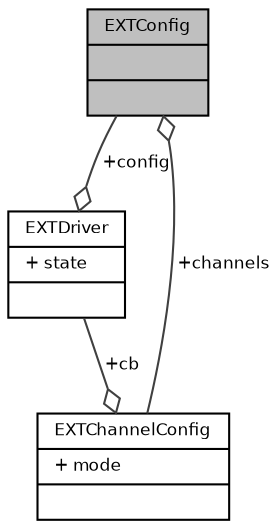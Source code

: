 digraph "EXTConfig"
{
  bgcolor="transparent";
  edge [fontname="Helvetica",fontsize="8",labelfontname="Helvetica",labelfontsize="8"];
  node [fontname="Helvetica",fontsize="8",shape=record];
  Node1 [label="{EXTConfig\n||}",height=0.2,width=0.4,color="black", fillcolor="grey75", style="filled", fontcolor="black"];
  Node2 -> Node1 [color="grey25",fontsize="8",style="solid",label=" +channels" ,arrowhead="odiamond",fontname="Helvetica"];
  Node2 [label="{EXTChannelConfig\n|+ mode\l|}",height=0.2,width=0.4,color="black",URL="$struct_e_x_t_channel_config.html",tooltip="Channel configuration structure. "];
  Node3 -> Node2 [color="grey25",fontsize="8",style="solid",label=" +cb" ,arrowhead="odiamond",fontname="Helvetica"];
  Node3 [label="{EXTDriver\n|+ state\l|}",height=0.2,width=0.4,color="black",URL="$struct_e_x_t_driver.html",tooltip="Structure representing an EXT driver. "];
  Node1 -> Node3 [color="grey25",fontsize="8",style="solid",label=" +config" ,arrowhead="odiamond",fontname="Helvetica"];
}
